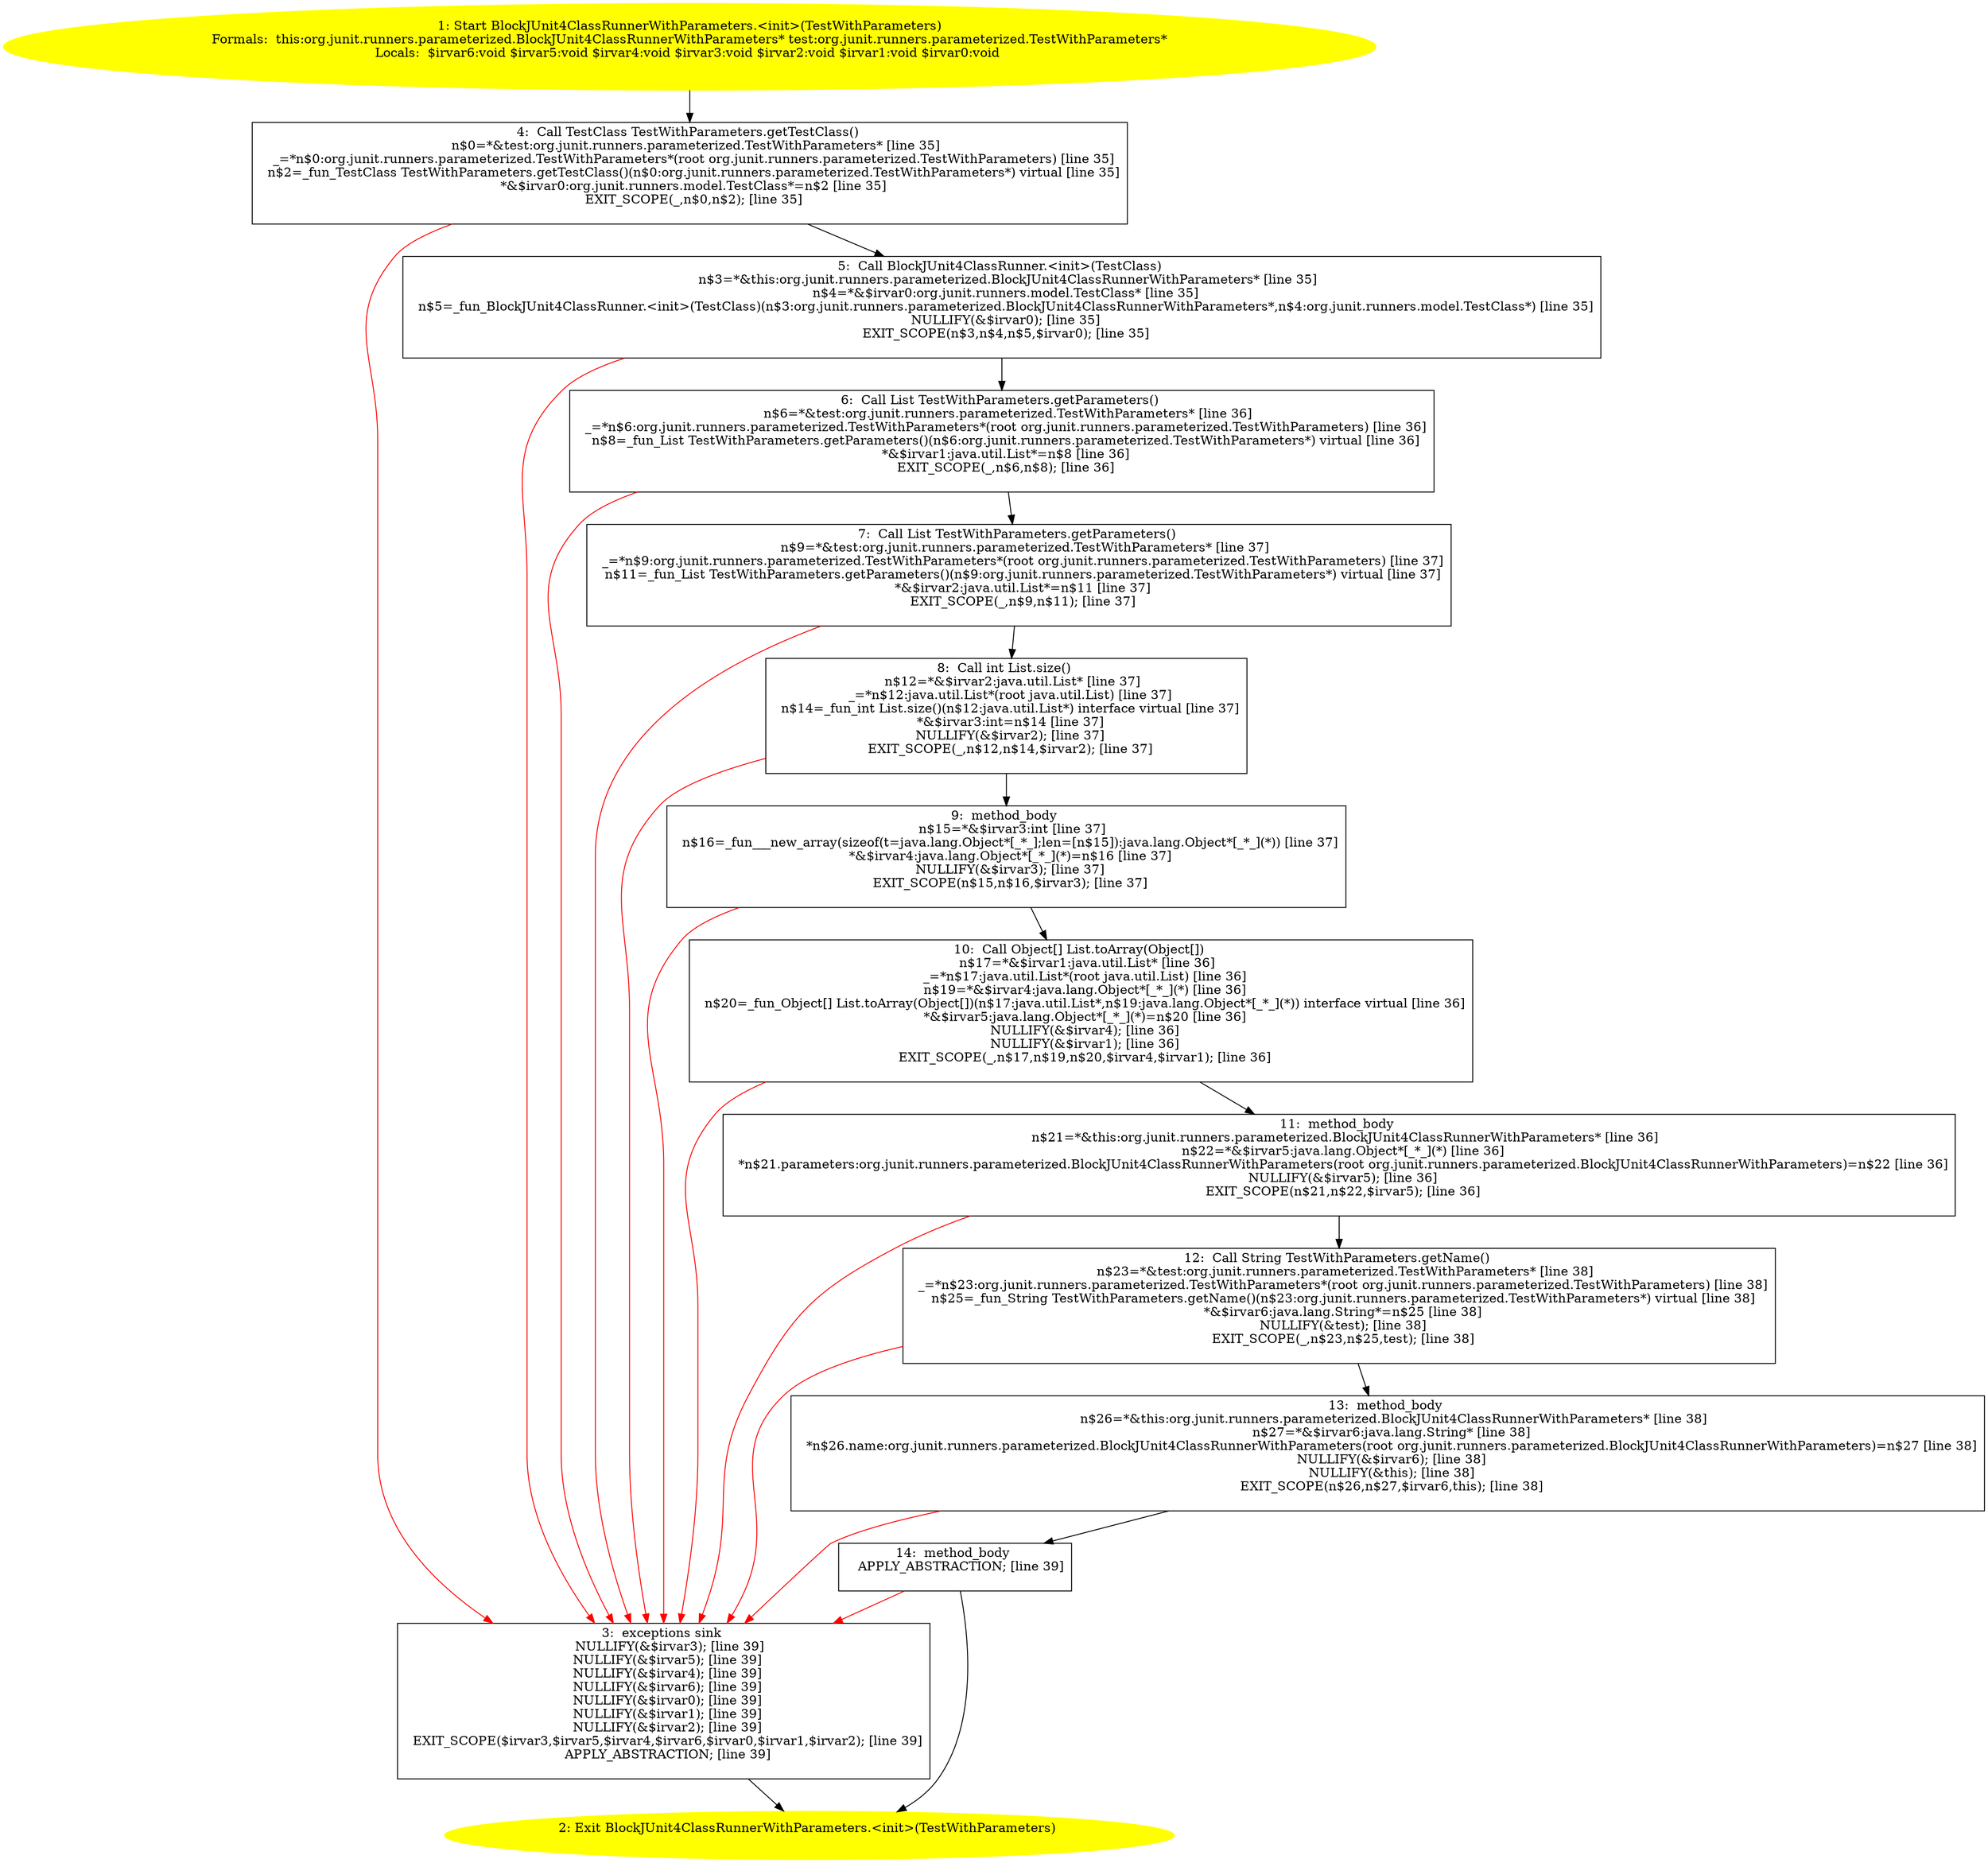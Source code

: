 /* @generated */
digraph cfg {
"org.junit.runners.parameterized.BlockJUnit4ClassRunnerWithParameters.<init>(org.junit.runners.parame.ff911582fcf20301f37c772518f216c1_1" [label="1: Start BlockJUnit4ClassRunnerWithParameters.<init>(TestWithParameters)\nFormals:  this:org.junit.runners.parameterized.BlockJUnit4ClassRunnerWithParameters* test:org.junit.runners.parameterized.TestWithParameters*\nLocals:  $irvar6:void $irvar5:void $irvar4:void $irvar3:void $irvar2:void $irvar1:void $irvar0:void \n  " color=yellow style=filled]
	

	 "org.junit.runners.parameterized.BlockJUnit4ClassRunnerWithParameters.<init>(org.junit.runners.parame.ff911582fcf20301f37c772518f216c1_1" -> "org.junit.runners.parameterized.BlockJUnit4ClassRunnerWithParameters.<init>(org.junit.runners.parame.ff911582fcf20301f37c772518f216c1_4" ;
"org.junit.runners.parameterized.BlockJUnit4ClassRunnerWithParameters.<init>(org.junit.runners.parame.ff911582fcf20301f37c772518f216c1_2" [label="2: Exit BlockJUnit4ClassRunnerWithParameters.<init>(TestWithParameters) \n  " color=yellow style=filled]
	

"org.junit.runners.parameterized.BlockJUnit4ClassRunnerWithParameters.<init>(org.junit.runners.parame.ff911582fcf20301f37c772518f216c1_3" [label="3:  exceptions sink \n   NULLIFY(&$irvar3); [line 39]\n  NULLIFY(&$irvar5); [line 39]\n  NULLIFY(&$irvar4); [line 39]\n  NULLIFY(&$irvar6); [line 39]\n  NULLIFY(&$irvar0); [line 39]\n  NULLIFY(&$irvar1); [line 39]\n  NULLIFY(&$irvar2); [line 39]\n  EXIT_SCOPE($irvar3,$irvar5,$irvar4,$irvar6,$irvar0,$irvar1,$irvar2); [line 39]\n  APPLY_ABSTRACTION; [line 39]\n " shape="box"]
	

	 "org.junit.runners.parameterized.BlockJUnit4ClassRunnerWithParameters.<init>(org.junit.runners.parame.ff911582fcf20301f37c772518f216c1_3" -> "org.junit.runners.parameterized.BlockJUnit4ClassRunnerWithParameters.<init>(org.junit.runners.parame.ff911582fcf20301f37c772518f216c1_2" ;
"org.junit.runners.parameterized.BlockJUnit4ClassRunnerWithParameters.<init>(org.junit.runners.parame.ff911582fcf20301f37c772518f216c1_4" [label="4:  Call TestClass TestWithParameters.getTestClass() \n   n$0=*&test:org.junit.runners.parameterized.TestWithParameters* [line 35]\n  _=*n$0:org.junit.runners.parameterized.TestWithParameters*(root org.junit.runners.parameterized.TestWithParameters) [line 35]\n  n$2=_fun_TestClass TestWithParameters.getTestClass()(n$0:org.junit.runners.parameterized.TestWithParameters*) virtual [line 35]\n  *&$irvar0:org.junit.runners.model.TestClass*=n$2 [line 35]\n  EXIT_SCOPE(_,n$0,n$2); [line 35]\n " shape="box"]
	

	 "org.junit.runners.parameterized.BlockJUnit4ClassRunnerWithParameters.<init>(org.junit.runners.parame.ff911582fcf20301f37c772518f216c1_4" -> "org.junit.runners.parameterized.BlockJUnit4ClassRunnerWithParameters.<init>(org.junit.runners.parame.ff911582fcf20301f37c772518f216c1_5" ;
	 "org.junit.runners.parameterized.BlockJUnit4ClassRunnerWithParameters.<init>(org.junit.runners.parame.ff911582fcf20301f37c772518f216c1_4" -> "org.junit.runners.parameterized.BlockJUnit4ClassRunnerWithParameters.<init>(org.junit.runners.parame.ff911582fcf20301f37c772518f216c1_3" [color="red" ];
"org.junit.runners.parameterized.BlockJUnit4ClassRunnerWithParameters.<init>(org.junit.runners.parame.ff911582fcf20301f37c772518f216c1_5" [label="5:  Call BlockJUnit4ClassRunner.<init>(TestClass) \n   n$3=*&this:org.junit.runners.parameterized.BlockJUnit4ClassRunnerWithParameters* [line 35]\n  n$4=*&$irvar0:org.junit.runners.model.TestClass* [line 35]\n  n$5=_fun_BlockJUnit4ClassRunner.<init>(TestClass)(n$3:org.junit.runners.parameterized.BlockJUnit4ClassRunnerWithParameters*,n$4:org.junit.runners.model.TestClass*) [line 35]\n  NULLIFY(&$irvar0); [line 35]\n  EXIT_SCOPE(n$3,n$4,n$5,$irvar0); [line 35]\n " shape="box"]
	

	 "org.junit.runners.parameterized.BlockJUnit4ClassRunnerWithParameters.<init>(org.junit.runners.parame.ff911582fcf20301f37c772518f216c1_5" -> "org.junit.runners.parameterized.BlockJUnit4ClassRunnerWithParameters.<init>(org.junit.runners.parame.ff911582fcf20301f37c772518f216c1_6" ;
	 "org.junit.runners.parameterized.BlockJUnit4ClassRunnerWithParameters.<init>(org.junit.runners.parame.ff911582fcf20301f37c772518f216c1_5" -> "org.junit.runners.parameterized.BlockJUnit4ClassRunnerWithParameters.<init>(org.junit.runners.parame.ff911582fcf20301f37c772518f216c1_3" [color="red" ];
"org.junit.runners.parameterized.BlockJUnit4ClassRunnerWithParameters.<init>(org.junit.runners.parame.ff911582fcf20301f37c772518f216c1_6" [label="6:  Call List TestWithParameters.getParameters() \n   n$6=*&test:org.junit.runners.parameterized.TestWithParameters* [line 36]\n  _=*n$6:org.junit.runners.parameterized.TestWithParameters*(root org.junit.runners.parameterized.TestWithParameters) [line 36]\n  n$8=_fun_List TestWithParameters.getParameters()(n$6:org.junit.runners.parameterized.TestWithParameters*) virtual [line 36]\n  *&$irvar1:java.util.List*=n$8 [line 36]\n  EXIT_SCOPE(_,n$6,n$8); [line 36]\n " shape="box"]
	

	 "org.junit.runners.parameterized.BlockJUnit4ClassRunnerWithParameters.<init>(org.junit.runners.parame.ff911582fcf20301f37c772518f216c1_6" -> "org.junit.runners.parameterized.BlockJUnit4ClassRunnerWithParameters.<init>(org.junit.runners.parame.ff911582fcf20301f37c772518f216c1_7" ;
	 "org.junit.runners.parameterized.BlockJUnit4ClassRunnerWithParameters.<init>(org.junit.runners.parame.ff911582fcf20301f37c772518f216c1_6" -> "org.junit.runners.parameterized.BlockJUnit4ClassRunnerWithParameters.<init>(org.junit.runners.parame.ff911582fcf20301f37c772518f216c1_3" [color="red" ];
"org.junit.runners.parameterized.BlockJUnit4ClassRunnerWithParameters.<init>(org.junit.runners.parame.ff911582fcf20301f37c772518f216c1_7" [label="7:  Call List TestWithParameters.getParameters() \n   n$9=*&test:org.junit.runners.parameterized.TestWithParameters* [line 37]\n  _=*n$9:org.junit.runners.parameterized.TestWithParameters*(root org.junit.runners.parameterized.TestWithParameters) [line 37]\n  n$11=_fun_List TestWithParameters.getParameters()(n$9:org.junit.runners.parameterized.TestWithParameters*) virtual [line 37]\n  *&$irvar2:java.util.List*=n$11 [line 37]\n  EXIT_SCOPE(_,n$9,n$11); [line 37]\n " shape="box"]
	

	 "org.junit.runners.parameterized.BlockJUnit4ClassRunnerWithParameters.<init>(org.junit.runners.parame.ff911582fcf20301f37c772518f216c1_7" -> "org.junit.runners.parameterized.BlockJUnit4ClassRunnerWithParameters.<init>(org.junit.runners.parame.ff911582fcf20301f37c772518f216c1_8" ;
	 "org.junit.runners.parameterized.BlockJUnit4ClassRunnerWithParameters.<init>(org.junit.runners.parame.ff911582fcf20301f37c772518f216c1_7" -> "org.junit.runners.parameterized.BlockJUnit4ClassRunnerWithParameters.<init>(org.junit.runners.parame.ff911582fcf20301f37c772518f216c1_3" [color="red" ];
"org.junit.runners.parameterized.BlockJUnit4ClassRunnerWithParameters.<init>(org.junit.runners.parame.ff911582fcf20301f37c772518f216c1_8" [label="8:  Call int List.size() \n   n$12=*&$irvar2:java.util.List* [line 37]\n  _=*n$12:java.util.List*(root java.util.List) [line 37]\n  n$14=_fun_int List.size()(n$12:java.util.List*) interface virtual [line 37]\n  *&$irvar3:int=n$14 [line 37]\n  NULLIFY(&$irvar2); [line 37]\n  EXIT_SCOPE(_,n$12,n$14,$irvar2); [line 37]\n " shape="box"]
	

	 "org.junit.runners.parameterized.BlockJUnit4ClassRunnerWithParameters.<init>(org.junit.runners.parame.ff911582fcf20301f37c772518f216c1_8" -> "org.junit.runners.parameterized.BlockJUnit4ClassRunnerWithParameters.<init>(org.junit.runners.parame.ff911582fcf20301f37c772518f216c1_9" ;
	 "org.junit.runners.parameterized.BlockJUnit4ClassRunnerWithParameters.<init>(org.junit.runners.parame.ff911582fcf20301f37c772518f216c1_8" -> "org.junit.runners.parameterized.BlockJUnit4ClassRunnerWithParameters.<init>(org.junit.runners.parame.ff911582fcf20301f37c772518f216c1_3" [color="red" ];
"org.junit.runners.parameterized.BlockJUnit4ClassRunnerWithParameters.<init>(org.junit.runners.parame.ff911582fcf20301f37c772518f216c1_9" [label="9:  method_body \n   n$15=*&$irvar3:int [line 37]\n  n$16=_fun___new_array(sizeof(t=java.lang.Object*[_*_];len=[n$15]):java.lang.Object*[_*_](*)) [line 37]\n  *&$irvar4:java.lang.Object*[_*_](*)=n$16 [line 37]\n  NULLIFY(&$irvar3); [line 37]\n  EXIT_SCOPE(n$15,n$16,$irvar3); [line 37]\n " shape="box"]
	

	 "org.junit.runners.parameterized.BlockJUnit4ClassRunnerWithParameters.<init>(org.junit.runners.parame.ff911582fcf20301f37c772518f216c1_9" -> "org.junit.runners.parameterized.BlockJUnit4ClassRunnerWithParameters.<init>(org.junit.runners.parame.ff911582fcf20301f37c772518f216c1_10" ;
	 "org.junit.runners.parameterized.BlockJUnit4ClassRunnerWithParameters.<init>(org.junit.runners.parame.ff911582fcf20301f37c772518f216c1_9" -> "org.junit.runners.parameterized.BlockJUnit4ClassRunnerWithParameters.<init>(org.junit.runners.parame.ff911582fcf20301f37c772518f216c1_3" [color="red" ];
"org.junit.runners.parameterized.BlockJUnit4ClassRunnerWithParameters.<init>(org.junit.runners.parame.ff911582fcf20301f37c772518f216c1_10" [label="10:  Call Object[] List.toArray(Object[]) \n   n$17=*&$irvar1:java.util.List* [line 36]\n  _=*n$17:java.util.List*(root java.util.List) [line 36]\n  n$19=*&$irvar4:java.lang.Object*[_*_](*) [line 36]\n  n$20=_fun_Object[] List.toArray(Object[])(n$17:java.util.List*,n$19:java.lang.Object*[_*_](*)) interface virtual [line 36]\n  *&$irvar5:java.lang.Object*[_*_](*)=n$20 [line 36]\n  NULLIFY(&$irvar4); [line 36]\n  NULLIFY(&$irvar1); [line 36]\n  EXIT_SCOPE(_,n$17,n$19,n$20,$irvar4,$irvar1); [line 36]\n " shape="box"]
	

	 "org.junit.runners.parameterized.BlockJUnit4ClassRunnerWithParameters.<init>(org.junit.runners.parame.ff911582fcf20301f37c772518f216c1_10" -> "org.junit.runners.parameterized.BlockJUnit4ClassRunnerWithParameters.<init>(org.junit.runners.parame.ff911582fcf20301f37c772518f216c1_11" ;
	 "org.junit.runners.parameterized.BlockJUnit4ClassRunnerWithParameters.<init>(org.junit.runners.parame.ff911582fcf20301f37c772518f216c1_10" -> "org.junit.runners.parameterized.BlockJUnit4ClassRunnerWithParameters.<init>(org.junit.runners.parame.ff911582fcf20301f37c772518f216c1_3" [color="red" ];
"org.junit.runners.parameterized.BlockJUnit4ClassRunnerWithParameters.<init>(org.junit.runners.parame.ff911582fcf20301f37c772518f216c1_11" [label="11:  method_body \n   n$21=*&this:org.junit.runners.parameterized.BlockJUnit4ClassRunnerWithParameters* [line 36]\n  n$22=*&$irvar5:java.lang.Object*[_*_](*) [line 36]\n  *n$21.parameters:org.junit.runners.parameterized.BlockJUnit4ClassRunnerWithParameters(root org.junit.runners.parameterized.BlockJUnit4ClassRunnerWithParameters)=n$22 [line 36]\n  NULLIFY(&$irvar5); [line 36]\n  EXIT_SCOPE(n$21,n$22,$irvar5); [line 36]\n " shape="box"]
	

	 "org.junit.runners.parameterized.BlockJUnit4ClassRunnerWithParameters.<init>(org.junit.runners.parame.ff911582fcf20301f37c772518f216c1_11" -> "org.junit.runners.parameterized.BlockJUnit4ClassRunnerWithParameters.<init>(org.junit.runners.parame.ff911582fcf20301f37c772518f216c1_12" ;
	 "org.junit.runners.parameterized.BlockJUnit4ClassRunnerWithParameters.<init>(org.junit.runners.parame.ff911582fcf20301f37c772518f216c1_11" -> "org.junit.runners.parameterized.BlockJUnit4ClassRunnerWithParameters.<init>(org.junit.runners.parame.ff911582fcf20301f37c772518f216c1_3" [color="red" ];
"org.junit.runners.parameterized.BlockJUnit4ClassRunnerWithParameters.<init>(org.junit.runners.parame.ff911582fcf20301f37c772518f216c1_12" [label="12:  Call String TestWithParameters.getName() \n   n$23=*&test:org.junit.runners.parameterized.TestWithParameters* [line 38]\n  _=*n$23:org.junit.runners.parameterized.TestWithParameters*(root org.junit.runners.parameterized.TestWithParameters) [line 38]\n  n$25=_fun_String TestWithParameters.getName()(n$23:org.junit.runners.parameterized.TestWithParameters*) virtual [line 38]\n  *&$irvar6:java.lang.String*=n$25 [line 38]\n  NULLIFY(&test); [line 38]\n  EXIT_SCOPE(_,n$23,n$25,test); [line 38]\n " shape="box"]
	

	 "org.junit.runners.parameterized.BlockJUnit4ClassRunnerWithParameters.<init>(org.junit.runners.parame.ff911582fcf20301f37c772518f216c1_12" -> "org.junit.runners.parameterized.BlockJUnit4ClassRunnerWithParameters.<init>(org.junit.runners.parame.ff911582fcf20301f37c772518f216c1_13" ;
	 "org.junit.runners.parameterized.BlockJUnit4ClassRunnerWithParameters.<init>(org.junit.runners.parame.ff911582fcf20301f37c772518f216c1_12" -> "org.junit.runners.parameterized.BlockJUnit4ClassRunnerWithParameters.<init>(org.junit.runners.parame.ff911582fcf20301f37c772518f216c1_3" [color="red" ];
"org.junit.runners.parameterized.BlockJUnit4ClassRunnerWithParameters.<init>(org.junit.runners.parame.ff911582fcf20301f37c772518f216c1_13" [label="13:  method_body \n   n$26=*&this:org.junit.runners.parameterized.BlockJUnit4ClassRunnerWithParameters* [line 38]\n  n$27=*&$irvar6:java.lang.String* [line 38]\n  *n$26.name:org.junit.runners.parameterized.BlockJUnit4ClassRunnerWithParameters(root org.junit.runners.parameterized.BlockJUnit4ClassRunnerWithParameters)=n$27 [line 38]\n  NULLIFY(&$irvar6); [line 38]\n  NULLIFY(&this); [line 38]\n  EXIT_SCOPE(n$26,n$27,$irvar6,this); [line 38]\n " shape="box"]
	

	 "org.junit.runners.parameterized.BlockJUnit4ClassRunnerWithParameters.<init>(org.junit.runners.parame.ff911582fcf20301f37c772518f216c1_13" -> "org.junit.runners.parameterized.BlockJUnit4ClassRunnerWithParameters.<init>(org.junit.runners.parame.ff911582fcf20301f37c772518f216c1_14" ;
	 "org.junit.runners.parameterized.BlockJUnit4ClassRunnerWithParameters.<init>(org.junit.runners.parame.ff911582fcf20301f37c772518f216c1_13" -> "org.junit.runners.parameterized.BlockJUnit4ClassRunnerWithParameters.<init>(org.junit.runners.parame.ff911582fcf20301f37c772518f216c1_3" [color="red" ];
"org.junit.runners.parameterized.BlockJUnit4ClassRunnerWithParameters.<init>(org.junit.runners.parame.ff911582fcf20301f37c772518f216c1_14" [label="14:  method_body \n   APPLY_ABSTRACTION; [line 39]\n " shape="box"]
	

	 "org.junit.runners.parameterized.BlockJUnit4ClassRunnerWithParameters.<init>(org.junit.runners.parame.ff911582fcf20301f37c772518f216c1_14" -> "org.junit.runners.parameterized.BlockJUnit4ClassRunnerWithParameters.<init>(org.junit.runners.parame.ff911582fcf20301f37c772518f216c1_2" ;
	 "org.junit.runners.parameterized.BlockJUnit4ClassRunnerWithParameters.<init>(org.junit.runners.parame.ff911582fcf20301f37c772518f216c1_14" -> "org.junit.runners.parameterized.BlockJUnit4ClassRunnerWithParameters.<init>(org.junit.runners.parame.ff911582fcf20301f37c772518f216c1_3" [color="red" ];
}
